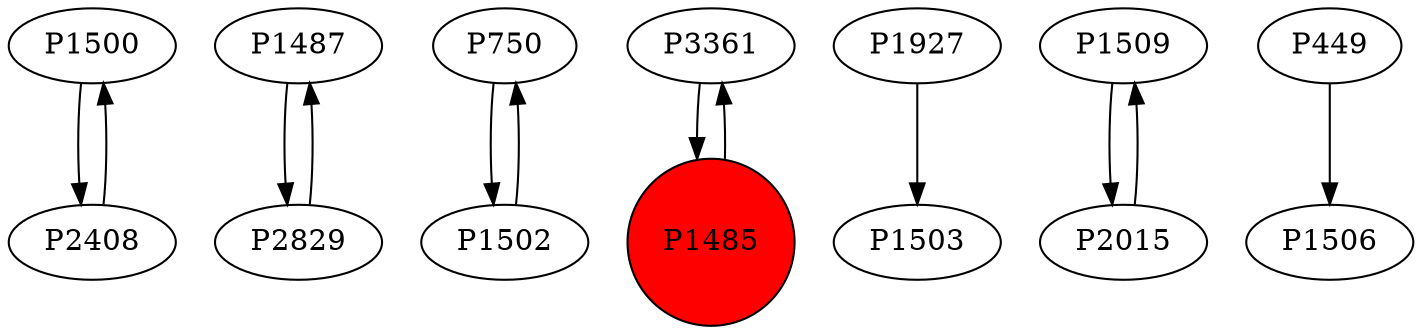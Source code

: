 digraph {
	P1500 -> P2408
	P1487 -> P2829
	P2829 -> P1487
	P750 -> P1502
	P3361 -> P1485
	P1927 -> P1503
	P1509 -> P2015
	P2408 -> P1500
	P2015 -> P1509
	P1502 -> P750
	P449 -> P1506
	P1485 -> P3361
	P1485 [shape=circle]
	P1485 [style=filled]
	P1485 [fillcolor=red]
}